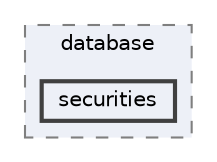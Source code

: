 digraph "lib/database/securities"
{
 // LATEX_PDF_SIZE
  bgcolor="transparent";
  edge [fontname=Helvetica,fontsize=10,labelfontname=Helvetica,labelfontsize=10];
  node [fontname=Helvetica,fontsize=10,shape=box,height=0.2,width=0.4];
  compound=true
  subgraph clusterdir_73bfc89754e0560972b9561e2c627eec {
    graph [ bgcolor="#edf0f7", pencolor="grey50", label="database", fontname=Helvetica,fontsize=10 style="filled,dashed", URL="dir_73bfc89754e0560972b9561e2c627eec.html",tooltip=""]
  dir_8b2dbe90733098666b2b73a2431efc23 [label="securities", fillcolor="#edf0f7", color="grey25", style="filled,bold", URL="dir_8b2dbe90733098666b2b73a2431efc23.html",tooltip=""];
  }
}
